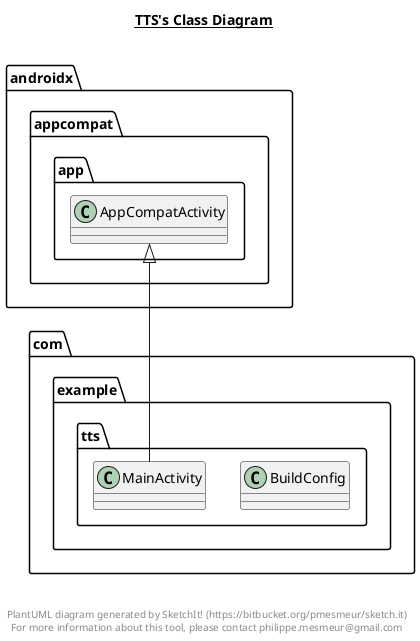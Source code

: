 @startuml

title __TTS's Class Diagram__\n

  namespace com.example.tts {
    class com.example.tts.BuildConfig {
    }
  }
  

  namespace com.example.tts {
    class com.example.tts.MainActivity {
    }
  }
  

  com.example.tts.MainActivity -up-|> androidx.appcompat.app.AppCompatActivity


right footer


PlantUML diagram generated by SketchIt! (https://bitbucket.org/pmesmeur/sketch.it)
For more information about this tool, please contact philippe.mesmeur@gmail.com
endfooter

@enduml
